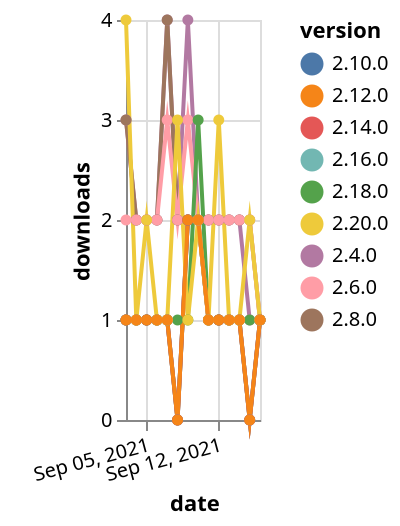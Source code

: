 {"$schema": "https://vega.github.io/schema/vega-lite/v5.json", "description": "A simple bar chart with embedded data.", "data": {"values": [{"date": "2021-09-03", "total": 3016, "delta": 3, "version": "2.4.0"}, {"date": "2021-09-04", "total": 3018, "delta": 2, "version": "2.4.0"}, {"date": "2021-09-05", "total": 3020, "delta": 2, "version": "2.4.0"}, {"date": "2021-09-06", "total": 3022, "delta": 2, "version": "2.4.0"}, {"date": "2021-09-07", "total": 3026, "delta": 4, "version": "2.4.0"}, {"date": "2021-09-08", "total": 3028, "delta": 2, "version": "2.4.0"}, {"date": "2021-09-09", "total": 3032, "delta": 4, "version": "2.4.0"}, {"date": "2021-09-10", "total": 3034, "delta": 2, "version": "2.4.0"}, {"date": "2021-09-11", "total": 3036, "delta": 2, "version": "2.4.0"}, {"date": "2021-09-12", "total": 3038, "delta": 2, "version": "2.4.0"}, {"date": "2021-09-13", "total": 3040, "delta": 2, "version": "2.4.0"}, {"date": "2021-09-14", "total": 3042, "delta": 2, "version": "2.4.0"}, {"date": "2021-09-15", "total": 3043, "delta": 1, "version": "2.4.0"}, {"date": "2021-09-16", "total": 3044, "delta": 1, "version": "2.4.0"}, {"date": "2021-09-03", "total": 173, "delta": 1, "version": "2.16.0"}, {"date": "2021-09-04", "total": 174, "delta": 1, "version": "2.16.0"}, {"date": "2021-09-05", "total": 175, "delta": 1, "version": "2.16.0"}, {"date": "2021-09-06", "total": 176, "delta": 1, "version": "2.16.0"}, {"date": "2021-09-07", "total": 177, "delta": 1, "version": "2.16.0"}, {"date": "2021-09-08", "total": 177, "delta": 0, "version": "2.16.0"}, {"date": "2021-09-09", "total": 179, "delta": 2, "version": "2.16.0"}, {"date": "2021-09-10", "total": 181, "delta": 2, "version": "2.16.0"}, {"date": "2021-09-11", "total": 182, "delta": 1, "version": "2.16.0"}, {"date": "2021-09-12", "total": 183, "delta": 1, "version": "2.16.0"}, {"date": "2021-09-13", "total": 184, "delta": 1, "version": "2.16.0"}, {"date": "2021-09-14", "total": 185, "delta": 1, "version": "2.16.0"}, {"date": "2021-09-15", "total": 185, "delta": 0, "version": "2.16.0"}, {"date": "2021-09-16", "total": 186, "delta": 1, "version": "2.16.0"}, {"date": "2021-09-03", "total": 2408, "delta": 3, "version": "2.8.0"}, {"date": "2021-09-04", "total": 2410, "delta": 2, "version": "2.8.0"}, {"date": "2021-09-05", "total": 2412, "delta": 2, "version": "2.8.0"}, {"date": "2021-09-06", "total": 2414, "delta": 2, "version": "2.8.0"}, {"date": "2021-09-07", "total": 2418, "delta": 4, "version": "2.8.0"}, {"date": "2021-09-08", "total": 2420, "delta": 2, "version": "2.8.0"}, {"date": "2021-09-09", "total": 2422, "delta": 2, "version": "2.8.0"}, {"date": "2021-09-10", "total": 2424, "delta": 2, "version": "2.8.0"}, {"date": "2021-09-11", "total": 2426, "delta": 2, "version": "2.8.0"}, {"date": "2021-09-12", "total": 2428, "delta": 2, "version": "2.8.0"}, {"date": "2021-09-13", "total": 2430, "delta": 2, "version": "2.8.0"}, {"date": "2021-09-14", "total": 2432, "delta": 2, "version": "2.8.0"}, {"date": "2021-09-15", "total": 2434, "delta": 2, "version": "2.8.0"}, {"date": "2021-09-16", "total": 2435, "delta": 1, "version": "2.8.0"}, {"date": "2021-09-03", "total": 2568, "delta": 2, "version": "2.6.0"}, {"date": "2021-09-04", "total": 2570, "delta": 2, "version": "2.6.0"}, {"date": "2021-09-05", "total": 2572, "delta": 2, "version": "2.6.0"}, {"date": "2021-09-06", "total": 2574, "delta": 2, "version": "2.6.0"}, {"date": "2021-09-07", "total": 2577, "delta": 3, "version": "2.6.0"}, {"date": "2021-09-08", "total": 2579, "delta": 2, "version": "2.6.0"}, {"date": "2021-09-09", "total": 2582, "delta": 3, "version": "2.6.0"}, {"date": "2021-09-10", "total": 2584, "delta": 2, "version": "2.6.0"}, {"date": "2021-09-11", "total": 2586, "delta": 2, "version": "2.6.0"}, {"date": "2021-09-12", "total": 2588, "delta": 2, "version": "2.6.0"}, {"date": "2021-09-13", "total": 2590, "delta": 2, "version": "2.6.0"}, {"date": "2021-09-14", "total": 2592, "delta": 2, "version": "2.6.0"}, {"date": "2021-09-15", "total": 2594, "delta": 2, "version": "2.6.0"}, {"date": "2021-09-16", "total": 2595, "delta": 1, "version": "2.6.0"}, {"date": "2021-09-03", "total": 271, "delta": 1, "version": "2.10.0"}, {"date": "2021-09-04", "total": 272, "delta": 1, "version": "2.10.0"}, {"date": "2021-09-05", "total": 273, "delta": 1, "version": "2.10.0"}, {"date": "2021-09-06", "total": 274, "delta": 1, "version": "2.10.0"}, {"date": "2021-09-07", "total": 275, "delta": 1, "version": "2.10.0"}, {"date": "2021-09-08", "total": 275, "delta": 0, "version": "2.10.0"}, {"date": "2021-09-09", "total": 277, "delta": 2, "version": "2.10.0"}, {"date": "2021-09-10", "total": 279, "delta": 2, "version": "2.10.0"}, {"date": "2021-09-11", "total": 280, "delta": 1, "version": "2.10.0"}, {"date": "2021-09-12", "total": 281, "delta": 1, "version": "2.10.0"}, {"date": "2021-09-13", "total": 282, "delta": 1, "version": "2.10.0"}, {"date": "2021-09-14", "total": 283, "delta": 1, "version": "2.10.0"}, {"date": "2021-09-15", "total": 283, "delta": 0, "version": "2.10.0"}, {"date": "2021-09-16", "total": 284, "delta": 1, "version": "2.10.0"}, {"date": "2021-09-03", "total": 212, "delta": 1, "version": "2.18.0"}, {"date": "2021-09-04", "total": 213, "delta": 1, "version": "2.18.0"}, {"date": "2021-09-05", "total": 214, "delta": 1, "version": "2.18.0"}, {"date": "2021-09-06", "total": 215, "delta": 1, "version": "2.18.0"}, {"date": "2021-09-07", "total": 216, "delta": 1, "version": "2.18.0"}, {"date": "2021-09-08", "total": 217, "delta": 1, "version": "2.18.0"}, {"date": "2021-09-09", "total": 218, "delta": 1, "version": "2.18.0"}, {"date": "2021-09-10", "total": 221, "delta": 3, "version": "2.18.0"}, {"date": "2021-09-11", "total": 222, "delta": 1, "version": "2.18.0"}, {"date": "2021-09-12", "total": 223, "delta": 1, "version": "2.18.0"}, {"date": "2021-09-13", "total": 224, "delta": 1, "version": "2.18.0"}, {"date": "2021-09-14", "total": 225, "delta": 1, "version": "2.18.0"}, {"date": "2021-09-15", "total": 226, "delta": 1, "version": "2.18.0"}, {"date": "2021-09-16", "total": 227, "delta": 1, "version": "2.18.0"}, {"date": "2021-09-03", "total": 216, "delta": 1, "version": "2.14.0"}, {"date": "2021-09-04", "total": 217, "delta": 1, "version": "2.14.0"}, {"date": "2021-09-05", "total": 218, "delta": 1, "version": "2.14.0"}, {"date": "2021-09-06", "total": 219, "delta": 1, "version": "2.14.0"}, {"date": "2021-09-07", "total": 220, "delta": 1, "version": "2.14.0"}, {"date": "2021-09-08", "total": 220, "delta": 0, "version": "2.14.0"}, {"date": "2021-09-09", "total": 222, "delta": 2, "version": "2.14.0"}, {"date": "2021-09-10", "total": 224, "delta": 2, "version": "2.14.0"}, {"date": "2021-09-11", "total": 225, "delta": 1, "version": "2.14.0"}, {"date": "2021-09-12", "total": 226, "delta": 1, "version": "2.14.0"}, {"date": "2021-09-13", "total": 227, "delta": 1, "version": "2.14.0"}, {"date": "2021-09-14", "total": 228, "delta": 1, "version": "2.14.0"}, {"date": "2021-09-15", "total": 228, "delta": 0, "version": "2.14.0"}, {"date": "2021-09-16", "total": 229, "delta": 1, "version": "2.14.0"}, {"date": "2021-09-03", "total": 135, "delta": 4, "version": "2.20.0"}, {"date": "2021-09-04", "total": 136, "delta": 1, "version": "2.20.0"}, {"date": "2021-09-05", "total": 138, "delta": 2, "version": "2.20.0"}, {"date": "2021-09-06", "total": 139, "delta": 1, "version": "2.20.0"}, {"date": "2021-09-07", "total": 140, "delta": 1, "version": "2.20.0"}, {"date": "2021-09-08", "total": 143, "delta": 3, "version": "2.20.0"}, {"date": "2021-09-09", "total": 144, "delta": 1, "version": "2.20.0"}, {"date": "2021-09-10", "total": 146, "delta": 2, "version": "2.20.0"}, {"date": "2021-09-11", "total": 147, "delta": 1, "version": "2.20.0"}, {"date": "2021-09-12", "total": 150, "delta": 3, "version": "2.20.0"}, {"date": "2021-09-13", "total": 151, "delta": 1, "version": "2.20.0"}, {"date": "2021-09-14", "total": 152, "delta": 1, "version": "2.20.0"}, {"date": "2021-09-15", "total": 154, "delta": 2, "version": "2.20.0"}, {"date": "2021-09-16", "total": 155, "delta": 1, "version": "2.20.0"}, {"date": "2021-09-03", "total": 212, "delta": 1, "version": "2.12.0"}, {"date": "2021-09-04", "total": 213, "delta": 1, "version": "2.12.0"}, {"date": "2021-09-05", "total": 214, "delta": 1, "version": "2.12.0"}, {"date": "2021-09-06", "total": 215, "delta": 1, "version": "2.12.0"}, {"date": "2021-09-07", "total": 216, "delta": 1, "version": "2.12.0"}, {"date": "2021-09-08", "total": 216, "delta": 0, "version": "2.12.0"}, {"date": "2021-09-09", "total": 218, "delta": 2, "version": "2.12.0"}, {"date": "2021-09-10", "total": 220, "delta": 2, "version": "2.12.0"}, {"date": "2021-09-11", "total": 221, "delta": 1, "version": "2.12.0"}, {"date": "2021-09-12", "total": 222, "delta": 1, "version": "2.12.0"}, {"date": "2021-09-13", "total": 223, "delta": 1, "version": "2.12.0"}, {"date": "2021-09-14", "total": 224, "delta": 1, "version": "2.12.0"}, {"date": "2021-09-15", "total": 224, "delta": 0, "version": "2.12.0"}, {"date": "2021-09-16", "total": 225, "delta": 1, "version": "2.12.0"}]}, "width": "container", "mark": {"type": "line", "point": {"filled": true}}, "encoding": {"x": {"field": "date", "type": "temporal", "timeUnit": "yearmonthdate", "title": "date", "axis": {"labelAngle": -15}}, "y": {"field": "delta", "type": "quantitative", "title": "downloads"}, "color": {"field": "version", "type": "nominal"}, "tooltip": {"field": "delta"}}}